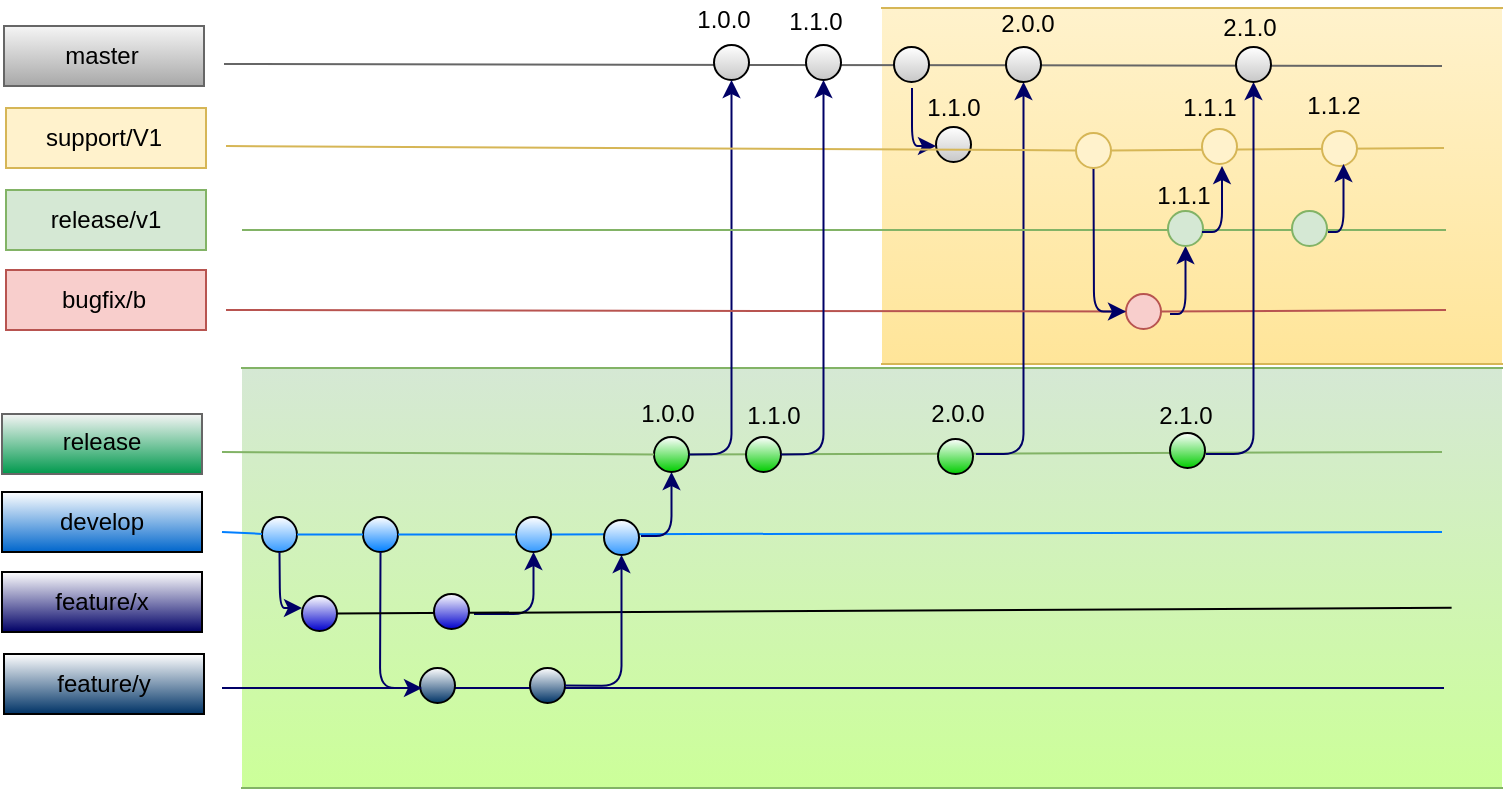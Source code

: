 <mxfile version="12.8.8" type="github">
  <diagram id="7X1BECR9ZzV7m8dXaOoN" name="Page-1">
    <mxGraphModel dx="944" dy="555" grid="1" gridSize="10" guides="1" tooltips="1" connect="1" arrows="1" fold="1" page="1" pageScale="1" pageWidth="827" pageHeight="1169" math="0" shadow="0">
      <root>
        <mxCell id="0" />
        <mxCell id="1" parent="0" />
        <mxCell id="vg6nrwap1aa7qGH-DQrM-14" value="" style="shape=partialRectangle;whiteSpace=wrap;html=1;left=0;right=0;fillColor=#fff2cc;strokeColor=#d6b656;gradientColor=#FFE599;" vertex="1" parent="1">
          <mxGeometry x="460" y="90" width="310" height="178" as="geometry" />
        </mxCell>
        <mxCell id="vg6nrwap1aa7qGH-DQrM-1" value="" style="shape=partialRectangle;whiteSpace=wrap;html=1;left=0;right=0;fillColor=#d5e8d4;strokeColor=#82b366;gradientColor=#CCFF99;" vertex="1" parent="1">
          <mxGeometry x="140" y="270" width="630" height="210" as="geometry" />
        </mxCell>
        <mxCell id="9ZFUQ1CrxA7jaHmztUz1-2" value="" style="endArrow=none;html=1;fillColor=#d5e8d4;strokeColor=#82b366;" parent="1" source="9ZFUQ1CrxA7jaHmztUz1-41" edge="1">
          <mxGeometry width="50" height="50" relative="1" as="geometry">
            <mxPoint x="130" y="312" as="sourcePoint" />
            <mxPoint x="740" y="312" as="targetPoint" />
          </mxGeometry>
        </mxCell>
        <mxCell id="9ZFUQ1CrxA7jaHmztUz1-3" value="" style="endArrow=none;html=1;strokeColor=#007FFF;" parent="1" source="9ZFUQ1CrxA7jaHmztUz1-34" edge="1">
          <mxGeometry width="50" height="50" relative="1" as="geometry">
            <mxPoint x="130" y="352" as="sourcePoint" />
            <mxPoint x="740" y="352" as="targetPoint" />
          </mxGeometry>
        </mxCell>
        <mxCell id="9ZFUQ1CrxA7jaHmztUz1-6" value="" style="rounded=0;whiteSpace=wrap;html=1;fillColor=#f5f5f5;strokeColor=#666666;fontColor=#333333;gradientColor=#00994D;" parent="1" vertex="1">
          <mxGeometry x="20" y="293" width="100" height="30" as="geometry" />
        </mxCell>
        <mxCell id="9ZFUQ1CrxA7jaHmztUz1-7" value="" style="rounded=0;whiteSpace=wrap;html=1;gradientColor=#0066CC;" parent="1" vertex="1">
          <mxGeometry x="20" y="332" width="100" height="30" as="geometry" />
        </mxCell>
        <mxCell id="9ZFUQ1CrxA7jaHmztUz1-8" value="" style="rounded=0;whiteSpace=wrap;html=1;gradientColor=#000066;" parent="1" vertex="1">
          <mxGeometry x="20" y="372" width="100" height="30" as="geometry" />
        </mxCell>
        <mxCell id="9ZFUQ1CrxA7jaHmztUz1-9" value="release" style="text;html=1;strokeColor=none;fillColor=none;align=center;verticalAlign=middle;whiteSpace=wrap;rounded=0;" parent="1" vertex="1">
          <mxGeometry x="50" y="297" width="40" height="20" as="geometry" />
        </mxCell>
        <mxCell id="9ZFUQ1CrxA7jaHmztUz1-10" value="develop" style="text;html=1;strokeColor=none;fillColor=none;align=center;verticalAlign=middle;whiteSpace=wrap;rounded=0;" parent="1" vertex="1">
          <mxGeometry x="50" y="337" width="40" height="20" as="geometry" />
        </mxCell>
        <mxCell id="9ZFUQ1CrxA7jaHmztUz1-11" value="feature/x" style="text;html=1;strokeColor=none;fillColor=none;align=center;verticalAlign=middle;whiteSpace=wrap;rounded=0;" parent="1" vertex="1">
          <mxGeometry x="50" y="377" width="40" height="20" as="geometry" />
        </mxCell>
        <mxCell id="9ZFUQ1CrxA7jaHmztUz1-12" value="" style="endArrow=none;html=1;strokeColor=#000066;" parent="1" edge="1">
          <mxGeometry width="50" height="50" relative="1" as="geometry">
            <mxPoint x="130" y="430" as="sourcePoint" />
            <mxPoint x="741" y="430" as="targetPoint" />
            <Array as="points">
              <mxPoint x="340" y="430" />
            </Array>
          </mxGeometry>
        </mxCell>
        <mxCell id="9ZFUQ1CrxA7jaHmztUz1-13" value="" style="rounded=0;whiteSpace=wrap;html=1;gradientColor=#003366;" parent="1" vertex="1">
          <mxGeometry x="21" y="413" width="100" height="30" as="geometry" />
        </mxCell>
        <mxCell id="9ZFUQ1CrxA7jaHmztUz1-14" value="feature/y" style="text;html=1;strokeColor=none;fillColor=none;align=center;verticalAlign=middle;whiteSpace=wrap;rounded=0;" parent="1" vertex="1">
          <mxGeometry x="51" y="418" width="40" height="20" as="geometry" />
        </mxCell>
        <mxCell id="9ZFUQ1CrxA7jaHmztUz1-16" value="" style="ellipse;whiteSpace=wrap;html=1;aspect=fixed;gradientColor=#3399FF;" parent="1" vertex="1">
          <mxGeometry x="150" y="344.5" width="17.5" height="17.5" as="geometry" />
        </mxCell>
        <mxCell id="9ZFUQ1CrxA7jaHmztUz1-17" value="" style="endArrow=none;html=1;strokeColor=#007FFF;" parent="1" target="9ZFUQ1CrxA7jaHmztUz1-16" edge="1">
          <mxGeometry width="50" height="50" relative="1" as="geometry">
            <mxPoint x="130" y="352" as="sourcePoint" />
            <mxPoint x="740" y="352" as="targetPoint" />
          </mxGeometry>
        </mxCell>
        <mxCell id="9ZFUQ1CrxA7jaHmztUz1-18" value="" style="ellipse;whiteSpace=wrap;html=1;aspect=fixed;gradientColor=#0000CC;" parent="1" vertex="1">
          <mxGeometry x="170" y="384" width="17.5" height="17.5" as="geometry" />
        </mxCell>
        <mxCell id="9ZFUQ1CrxA7jaHmztUz1-20" value="" style="ellipse;whiteSpace=wrap;html=1;aspect=fixed;gradientColor=#003366;" parent="1" vertex="1">
          <mxGeometry x="229" y="420" width="17.5" height="17.5" as="geometry" />
        </mxCell>
        <mxCell id="9ZFUQ1CrxA7jaHmztUz1-22" value="" style="ellipse;whiteSpace=wrap;html=1;aspect=fixed;gradientColor=#007FFF;" parent="1" vertex="1">
          <mxGeometry x="200.5" y="344.5" width="17.5" height="17.5" as="geometry" />
        </mxCell>
        <mxCell id="9ZFUQ1CrxA7jaHmztUz1-23" value="" style="endArrow=none;html=1;strokeColor=#007FFF;" parent="1" source="9ZFUQ1CrxA7jaHmztUz1-16" target="9ZFUQ1CrxA7jaHmztUz1-22" edge="1">
          <mxGeometry width="50" height="50" relative="1" as="geometry">
            <mxPoint x="197.5" y="323.234" as="sourcePoint" />
            <mxPoint x="740" y="322" as="targetPoint" />
          </mxGeometry>
        </mxCell>
        <mxCell id="9ZFUQ1CrxA7jaHmztUz1-28" value="" style="edgeStyle=elbowEdgeStyle;elbow=horizontal;endArrow=classic;html=1;strokeColor=#000066;exitX=0.5;exitY=1;exitDx=0;exitDy=0;" parent="1" source="9ZFUQ1CrxA7jaHmztUz1-16" edge="1">
          <mxGeometry width="50" height="50" relative="1" as="geometry">
            <mxPoint x="187.5" y="322" as="sourcePoint" />
            <mxPoint x="170" y="390" as="targetPoint" />
            <Array as="points">
              <mxPoint x="159" y="400" />
              <mxPoint x="159" y="390" />
            </Array>
          </mxGeometry>
        </mxCell>
        <mxCell id="9ZFUQ1CrxA7jaHmztUz1-32" value="" style="edgeStyle=elbowEdgeStyle;elbow=horizontal;endArrow=classic;html=1;strokeColor=#000066;exitX=0.5;exitY=1;exitDx=0;exitDy=0;" parent="1" source="9ZFUQ1CrxA7jaHmztUz1-22" edge="1">
          <mxGeometry width="50" height="50" relative="1" as="geometry">
            <mxPoint x="251.25" y="339" as="sourcePoint" />
            <mxPoint x="230" y="430" as="targetPoint" />
            <Array as="points">
              <mxPoint x="209" y="430" />
            </Array>
          </mxGeometry>
        </mxCell>
        <mxCell id="9ZFUQ1CrxA7jaHmztUz1-33" value="" style="ellipse;whiteSpace=wrap;html=1;aspect=fixed;gradientColor=#003366;" parent="1" vertex="1">
          <mxGeometry x="284" y="420" width="17.5" height="17.5" as="geometry" />
        </mxCell>
        <mxCell id="9ZFUQ1CrxA7jaHmztUz1-34" value="" style="ellipse;whiteSpace=wrap;html=1;aspect=fixed;gradientColor=#3399FF;" parent="1" vertex="1">
          <mxGeometry x="277" y="344.5" width="17.5" height="17.5" as="geometry" />
        </mxCell>
        <mxCell id="9ZFUQ1CrxA7jaHmztUz1-35" value="" style="endArrow=none;html=1;strokeColor=#007FFF;" parent="1" source="9ZFUQ1CrxA7jaHmztUz1-22" target="9ZFUQ1CrxA7jaHmztUz1-34" edge="1">
          <mxGeometry width="50" height="50" relative="1" as="geometry">
            <mxPoint x="260.0" y="323.232" as="sourcePoint" />
            <mxPoint x="740" y="322" as="targetPoint" />
          </mxGeometry>
        </mxCell>
        <mxCell id="9ZFUQ1CrxA7jaHmztUz1-37" value="" style="edgeStyle=elbowEdgeStyle;elbow=vertical;endArrow=classic;html=1;strokeColor=#000066;entryX=0.5;entryY=1;entryDx=0;entryDy=0;" parent="1" edge="1" target="9ZFUQ1CrxA7jaHmztUz1-34">
          <mxGeometry width="50" height="50" relative="1" as="geometry">
            <mxPoint x="256" y="393" as="sourcePoint" />
            <mxPoint x="306" y="360" as="targetPoint" />
            <Array as="points">
              <mxPoint x="306" y="393" />
            </Array>
          </mxGeometry>
        </mxCell>
        <mxCell id="9ZFUQ1CrxA7jaHmztUz1-38" value="" style="ellipse;whiteSpace=wrap;html=1;aspect=fixed;gradientColor=#3399FF;" parent="1" vertex="1">
          <mxGeometry x="321" y="346" width="17.5" height="17.5" as="geometry" />
        </mxCell>
        <mxCell id="9ZFUQ1CrxA7jaHmztUz1-42" value="" style="edgeStyle=elbowEdgeStyle;elbow=vertical;endArrow=classic;html=1;strokeColor=#000066;entryX=0.5;entryY=1;entryDx=0;entryDy=0;" parent="1" edge="1" target="9ZFUQ1CrxA7jaHmztUz1-41">
          <mxGeometry width="50" height="50" relative="1" as="geometry">
            <mxPoint x="339.5" y="354" as="sourcePoint" />
            <mxPoint x="389.5" y="321" as="targetPoint" />
            <Array as="points">
              <mxPoint x="389.5" y="354" />
            </Array>
          </mxGeometry>
        </mxCell>
        <mxCell id="9ZFUQ1CrxA7jaHmztUz1-41" value="" style="ellipse;whiteSpace=wrap;html=1;aspect=fixed;gradientColor=#00CC00;" parent="1" vertex="1">
          <mxGeometry x="346" y="304.5" width="17.5" height="17.5" as="geometry" />
        </mxCell>
        <mxCell id="9ZFUQ1CrxA7jaHmztUz1-43" value="" style="endArrow=none;html=1;fillColor=#d5e8d4;strokeColor=#82b366;" parent="1" target="9ZFUQ1CrxA7jaHmztUz1-41" edge="1">
          <mxGeometry width="50" height="50" relative="1" as="geometry">
            <mxPoint x="130" y="312" as="sourcePoint" />
            <mxPoint x="740" y="312" as="targetPoint" />
          </mxGeometry>
        </mxCell>
        <mxCell id="M0Mpdi-mKDBLYwmACuWR-1" value="" style="rounded=0;whiteSpace=wrap;html=1;fillColor=#f5f5f5;strokeColor=#666666;fontColor=#333333;gradientColor=#A8A8A8;" parent="1" vertex="1">
          <mxGeometry x="21" y="99" width="100" height="30" as="geometry" />
        </mxCell>
        <mxCell id="M0Mpdi-mKDBLYwmACuWR-2" value="" style="endArrow=none;html=1;fillColor=#f5f5f5;strokeColor=#666666;" parent="1" edge="1">
          <mxGeometry width="50" height="50" relative="1" as="geometry">
            <mxPoint x="131" y="118" as="sourcePoint" />
            <mxPoint x="740" y="119" as="targetPoint" />
          </mxGeometry>
        </mxCell>
        <mxCell id="M0Mpdi-mKDBLYwmACuWR-3" value="" style="ellipse;whiteSpace=wrap;html=1;aspect=fixed;gradientColor=#C7C7C7;" parent="1" vertex="1">
          <mxGeometry x="376" y="108.5" width="17.5" height="17.5" as="geometry" />
        </mxCell>
        <mxCell id="M0Mpdi-mKDBLYwmACuWR-4" value="" style="edgeStyle=elbowEdgeStyle;elbow=vertical;endArrow=classic;html=1;strokeColor=#000066;entryX=0.5;entryY=1;entryDx=0;entryDy=0;exitX=1;exitY=0.5;exitDx=0;exitDy=0;" parent="1" edge="1" source="9ZFUQ1CrxA7jaHmztUz1-41">
          <mxGeometry width="50" height="50" relative="1" as="geometry">
            <mxPoint x="380" y="310" as="sourcePoint" />
            <mxPoint x="384.75" y="126" as="targetPoint" />
            <Array as="points">
              <mxPoint x="385" y="313" />
            </Array>
          </mxGeometry>
        </mxCell>
        <mxCell id="M0Mpdi-mKDBLYwmACuWR-6" value="master" style="text;html=1;strokeColor=none;fillColor=none;align=center;verticalAlign=middle;whiteSpace=wrap;rounded=0;" parent="1" vertex="1">
          <mxGeometry x="50" y="104" width="40" height="20" as="geometry" />
        </mxCell>
        <mxCell id="FS6TIJtpVs7ixiQyFC9U-1" value="1.0.0" style="text;html=1;strokeColor=none;fillColor=none;align=center;verticalAlign=middle;whiteSpace=wrap;rounded=0;" parent="1" vertex="1">
          <mxGeometry x="332.75" y="283" width="40" height="20" as="geometry" />
        </mxCell>
        <mxCell id="FS6TIJtpVs7ixiQyFC9U-2" value="" style="rounded=0;whiteSpace=wrap;html=1;fillColor=#fff2cc;strokeColor=#d6b656;" parent="1" vertex="1">
          <mxGeometry x="22" y="140" width="100" height="30" as="geometry" />
        </mxCell>
        <mxCell id="FS6TIJtpVs7ixiQyFC9U-3" value="" style="endArrow=none;html=1;fillColor=#fff2cc;strokeColor=#d6b656;" parent="1" source="FS6TIJtpVs7ixiQyFC9U-21" edge="1">
          <mxGeometry width="50" height="50" relative="1" as="geometry">
            <mxPoint x="132" y="159" as="sourcePoint" />
            <mxPoint x="741" y="160" as="targetPoint" />
          </mxGeometry>
        </mxCell>
        <mxCell id="FS6TIJtpVs7ixiQyFC9U-4" value="" style="ellipse;whiteSpace=wrap;html=1;aspect=fixed;gradientColor=#C7C7C7;" parent="1" vertex="1">
          <mxGeometry x="487" y="149.5" width="17.5" height="17.5" as="geometry" />
        </mxCell>
        <mxCell id="FS6TIJtpVs7ixiQyFC9U-5" value="1.1.0" style="text;html=1;strokeColor=none;fillColor=none;align=center;verticalAlign=middle;whiteSpace=wrap;rounded=0;" parent="1" vertex="1">
          <mxGeometry x="476" y="130" width="40" height="20" as="geometry" />
        </mxCell>
        <mxCell id="FS6TIJtpVs7ixiQyFC9U-6" value="support/V1" style="text;html=1;strokeColor=none;fillColor=none;align=center;verticalAlign=middle;whiteSpace=wrap;rounded=0;" parent="1" vertex="1">
          <mxGeometry x="51" y="145" width="40" height="20" as="geometry" />
        </mxCell>
        <mxCell id="FS6TIJtpVs7ixiQyFC9U-8" value="" style="ellipse;whiteSpace=wrap;html=1;aspect=fixed;gradientColor=#00CC00;" parent="1" vertex="1">
          <mxGeometry x="488" y="305.5" width="17.5" height="17.5" as="geometry" />
        </mxCell>
        <mxCell id="FS6TIJtpVs7ixiQyFC9U-9" value="2.0.0" style="text;html=1;strokeColor=none;fillColor=none;align=center;verticalAlign=middle;whiteSpace=wrap;rounded=0;" parent="1" vertex="1">
          <mxGeometry x="477.75" y="283" width="40" height="20" as="geometry" />
        </mxCell>
        <mxCell id="FS6TIJtpVs7ixiQyFC9U-10" value="" style="ellipse;whiteSpace=wrap;html=1;aspect=fixed;gradientColor=#C7C7C7;" parent="1" vertex="1">
          <mxGeometry x="466" y="109.5" width="17.5" height="17.5" as="geometry" />
        </mxCell>
        <mxCell id="FS6TIJtpVs7ixiQyFC9U-11" value="" style="edgeStyle=elbowEdgeStyle;elbow=horizontal;endArrow=classic;html=1;strokeColor=#000066;" parent="1" edge="1">
          <mxGeometry width="50" height="50" relative="1" as="geometry">
            <mxPoint x="475" y="130" as="sourcePoint" />
            <mxPoint x="487" y="159" as="targetPoint" />
            <Array as="points">
              <mxPoint x="475" y="159" />
            </Array>
          </mxGeometry>
        </mxCell>
        <mxCell id="FS6TIJtpVs7ixiQyFC9U-12" value="" style="edgeStyle=elbowEdgeStyle;elbow=vertical;endArrow=classic;html=1;strokeColor=#000066;entryX=0.5;entryY=1;entryDx=0;entryDy=0;" parent="1" edge="1" target="FS6TIJtpVs7ixiQyFC9U-13">
          <mxGeometry width="50" height="50" relative="1" as="geometry">
            <mxPoint x="507" y="313" as="sourcePoint" />
            <mxPoint x="537.25" y="159" as="targetPoint" />
            <Array as="points">
              <mxPoint x="537" y="313" />
            </Array>
          </mxGeometry>
        </mxCell>
        <mxCell id="FS6TIJtpVs7ixiQyFC9U-13" value="" style="ellipse;whiteSpace=wrap;html=1;aspect=fixed;gradientColor=#C7C7C7;" parent="1" vertex="1">
          <mxGeometry x="522" y="109.5" width="17.5" height="17.5" as="geometry" />
        </mxCell>
        <mxCell id="FS6TIJtpVs7ixiQyFC9U-14" value="2.0.0" style="text;html=1;strokeColor=none;fillColor=none;align=center;verticalAlign=middle;whiteSpace=wrap;rounded=0;" parent="1" vertex="1">
          <mxGeometry x="513" y="88" width="40" height="20" as="geometry" />
        </mxCell>
        <mxCell id="FS6TIJtpVs7ixiQyFC9U-15" value="" style="endArrow=none;html=1;strokeColor=#82b366;fillColor=#d5e8d4;" parent="1" edge="1">
          <mxGeometry width="50" height="50" relative="1" as="geometry">
            <mxPoint x="140" y="201" as="sourcePoint" />
            <mxPoint x="742" y="201" as="targetPoint" />
          </mxGeometry>
        </mxCell>
        <mxCell id="FS6TIJtpVs7ixiQyFC9U-16" value="" style="endArrow=none;html=1;strokeColor=#b85450;fillColor=#f8cecc;" parent="1" source="FS6TIJtpVs7ixiQyFC9U-23" edge="1">
          <mxGeometry width="50" height="50" relative="1" as="geometry">
            <mxPoint x="132" y="241" as="sourcePoint" />
            <mxPoint x="742" y="241" as="targetPoint" />
          </mxGeometry>
        </mxCell>
        <mxCell id="FS6TIJtpVs7ixiQyFC9U-17" value="" style="rounded=0;whiteSpace=wrap;html=1;fillColor=#d5e8d4;strokeColor=#82b366;" parent="1" vertex="1">
          <mxGeometry x="22" y="181" width="100" height="30" as="geometry" />
        </mxCell>
        <mxCell id="FS6TIJtpVs7ixiQyFC9U-18" value="" style="rounded=0;whiteSpace=wrap;html=1;fillColor=#f8cecc;strokeColor=#b85450;" parent="1" vertex="1">
          <mxGeometry x="22" y="221" width="100" height="30" as="geometry" />
        </mxCell>
        <mxCell id="FS6TIJtpVs7ixiQyFC9U-19" value="release/v1" style="text;html=1;strokeColor=none;fillColor=none;align=center;verticalAlign=middle;whiteSpace=wrap;rounded=0;" parent="1" vertex="1">
          <mxGeometry x="52" y="186" width="40" height="20" as="geometry" />
        </mxCell>
        <mxCell id="FS6TIJtpVs7ixiQyFC9U-20" value="bugfix/b" style="text;html=1;strokeColor=none;fillColor=none;align=center;verticalAlign=middle;whiteSpace=wrap;rounded=0;" parent="1" vertex="1">
          <mxGeometry x="51" y="226" width="40" height="20" as="geometry" />
        </mxCell>
        <mxCell id="FS6TIJtpVs7ixiQyFC9U-23" value="" style="ellipse;whiteSpace=wrap;html=1;aspect=fixed;fillColor=#f8cecc;strokeColor=#b85450;" parent="1" vertex="1">
          <mxGeometry x="582" y="233" width="17.5" height="17.5" as="geometry" />
        </mxCell>
        <mxCell id="FS6TIJtpVs7ixiQyFC9U-24" value="" style="endArrow=none;html=1;strokeColor=#b85450;fillColor=#f8cecc;" parent="1" target="FS6TIJtpVs7ixiQyFC9U-23" edge="1">
          <mxGeometry width="50" height="50" relative="1" as="geometry">
            <mxPoint x="132" y="241" as="sourcePoint" />
            <mxPoint x="742" y="241" as="targetPoint" />
          </mxGeometry>
        </mxCell>
        <mxCell id="FS6TIJtpVs7ixiQyFC9U-27" value="" style="edgeStyle=elbowEdgeStyle;elbow=horizontal;endArrow=classic;html=1;strokeColor=#000066;exitX=0.5;exitY=1;exitDx=0;exitDy=0;entryX=0;entryY=0.5;entryDx=0;entryDy=0;" parent="1" source="FS6TIJtpVs7ixiQyFC9U-21" edge="1" target="FS6TIJtpVs7ixiQyFC9U-23">
          <mxGeometry width="50" height="50" relative="1" as="geometry">
            <mxPoint x="650.5" y="201" as="sourcePoint" />
            <mxPoint x="671" y="241" as="targetPoint" />
            <Array as="points">
              <mxPoint x="566" y="220" />
            </Array>
          </mxGeometry>
        </mxCell>
        <mxCell id="FS6TIJtpVs7ixiQyFC9U-31" value="" style="edgeStyle=elbowEdgeStyle;elbow=vertical;endArrow=classic;html=1;strokeColor=#000066;entryX=0.5;entryY=1;entryDx=0;entryDy=0;" parent="1" edge="1" target="FS6TIJtpVs7ixiQyFC9U-37">
          <mxGeometry width="50" height="50" relative="1" as="geometry">
            <mxPoint x="604" y="243" as="sourcePoint" />
            <mxPoint x="619" y="200" as="targetPoint" />
            <Array as="points">
              <mxPoint x="647.5" y="243" />
            </Array>
          </mxGeometry>
        </mxCell>
        <mxCell id="FS6TIJtpVs7ixiQyFC9U-21" value="" style="ellipse;whiteSpace=wrap;html=1;aspect=fixed;fillColor=#fff2cc;strokeColor=#d6b656;" parent="1" vertex="1">
          <mxGeometry x="557" y="152.5" width="17.5" height="17.5" as="geometry" />
        </mxCell>
        <mxCell id="FS6TIJtpVs7ixiQyFC9U-36" value="" style="endArrow=none;html=1;fillColor=#fff2cc;strokeColor=#d6b656;" parent="1" target="FS6TIJtpVs7ixiQyFC9U-21" edge="1">
          <mxGeometry width="50" height="50" relative="1" as="geometry">
            <mxPoint x="132" y="159" as="sourcePoint" />
            <mxPoint x="741" y="160" as="targetPoint" />
          </mxGeometry>
        </mxCell>
        <mxCell id="FS6TIJtpVs7ixiQyFC9U-37" value="" style="ellipse;whiteSpace=wrap;html=1;aspect=fixed;fillColor=#d5e8d4;strokeColor=#82b366;" parent="1" vertex="1">
          <mxGeometry x="603" y="191.5" width="17.5" height="17.5" as="geometry" />
        </mxCell>
        <mxCell id="FS6TIJtpVs7ixiQyFC9U-38" value="" style="edgeStyle=elbowEdgeStyle;elbow=vertical;endArrow=classic;html=1;strokeColor=#000066;" parent="1" edge="1">
          <mxGeometry width="50" height="50" relative="1" as="geometry">
            <mxPoint x="620" y="202" as="sourcePoint" />
            <mxPoint x="630" y="169" as="targetPoint" />
            <Array as="points">
              <mxPoint x="663.5" y="202" />
            </Array>
          </mxGeometry>
        </mxCell>
        <mxCell id="FS6TIJtpVs7ixiQyFC9U-39" value="" style="ellipse;whiteSpace=wrap;html=1;aspect=fixed;fillColor=#fff2cc;strokeColor=#d6b656;" parent="1" vertex="1">
          <mxGeometry x="620" y="150.5" width="17.5" height="17.5" as="geometry" />
        </mxCell>
        <mxCell id="FS6TIJtpVs7ixiQyFC9U-40" value="1.1.1" style="text;html=1;strokeColor=none;fillColor=none;align=center;verticalAlign=middle;whiteSpace=wrap;rounded=0;" parent="1" vertex="1">
          <mxGeometry x="604" y="130" width="40" height="20" as="geometry" />
        </mxCell>
        <mxCell id="vg6nrwap1aa7qGH-DQrM-5" value="" style="endArrow=none;html=1;entryX=0.96;entryY=0.571;entryDx=0;entryDy=0;entryPerimeter=0;exitX=1;exitY=0.5;exitDx=0;exitDy=0;" edge="1" parent="1" source="9ZFUQ1CrxA7jaHmztUz1-18" target="vg6nrwap1aa7qGH-DQrM-1">
          <mxGeometry width="50" height="50" relative="1" as="geometry">
            <mxPoint x="390" y="310" as="sourcePoint" />
            <mxPoint x="440" y="260" as="targetPoint" />
          </mxGeometry>
        </mxCell>
        <mxCell id="9ZFUQ1CrxA7jaHmztUz1-29" value="" style="ellipse;whiteSpace=wrap;html=1;aspect=fixed;gradientColor=#0000CC;" parent="1" vertex="1">
          <mxGeometry x="236" y="383" width="17.5" height="17.5" as="geometry" />
        </mxCell>
        <mxCell id="vg6nrwap1aa7qGH-DQrM-7" value="" style="edgeStyle=elbowEdgeStyle;elbow=vertical;endArrow=classic;html=1;strokeColor=#000066;entryX=0.5;entryY=1;entryDx=0;entryDy=0;exitX=1;exitY=0.5;exitDx=0;exitDy=0;" edge="1" parent="1" source="9ZFUQ1CrxA7jaHmztUz1-33" target="9ZFUQ1CrxA7jaHmztUz1-38">
          <mxGeometry width="50" height="50" relative="1" as="geometry">
            <mxPoint x="310" y="430" as="sourcePoint" />
            <mxPoint x="336.937" y="361.937" as="targetPoint" />
            <Array as="points">
              <mxPoint x="330" y="429" />
            </Array>
          </mxGeometry>
        </mxCell>
        <mxCell id="vg6nrwap1aa7qGH-DQrM-8" value="1.0.0" style="text;html=1;strokeColor=none;fillColor=none;align=center;verticalAlign=middle;whiteSpace=wrap;rounded=0;" vertex="1" parent="1">
          <mxGeometry x="360.75" y="86" width="40" height="20" as="geometry" />
        </mxCell>
        <mxCell id="vg6nrwap1aa7qGH-DQrM-9" value="" style="ellipse;whiteSpace=wrap;html=1;aspect=fixed;gradientColor=#00CC00;" vertex="1" parent="1">
          <mxGeometry x="392" y="304.5" width="17.5" height="17.5" as="geometry" />
        </mxCell>
        <mxCell id="vg6nrwap1aa7qGH-DQrM-10" value="" style="ellipse;whiteSpace=wrap;html=1;aspect=fixed;gradientColor=#C7C7C7;" vertex="1" parent="1">
          <mxGeometry x="422" y="108.5" width="17.5" height="17.5" as="geometry" />
        </mxCell>
        <mxCell id="vg6nrwap1aa7qGH-DQrM-11" value="" style="edgeStyle=elbowEdgeStyle;elbow=vertical;endArrow=classic;html=1;strokeColor=#000066;entryX=0.5;entryY=1;entryDx=0;entryDy=0;exitX=1;exitY=0.5;exitDx=0;exitDy=0;" edge="1" parent="1" source="vg6nrwap1aa7qGH-DQrM-9">
          <mxGeometry width="50" height="50" relative="1" as="geometry">
            <mxPoint x="426" y="310" as="sourcePoint" />
            <mxPoint x="430.75" y="126" as="targetPoint" />
            <Array as="points">
              <mxPoint x="431" y="313" />
            </Array>
          </mxGeometry>
        </mxCell>
        <mxCell id="vg6nrwap1aa7qGH-DQrM-12" value="1.1.0" style="text;html=1;strokeColor=none;fillColor=none;align=center;verticalAlign=middle;whiteSpace=wrap;rounded=0;" vertex="1" parent="1">
          <mxGeometry x="385.75" y="284" width="40" height="20" as="geometry" />
        </mxCell>
        <mxCell id="vg6nrwap1aa7qGH-DQrM-13" value="1.1.0" style="text;html=1;strokeColor=none;fillColor=none;align=center;verticalAlign=middle;whiteSpace=wrap;rounded=0;" vertex="1" parent="1">
          <mxGeometry x="406.75" y="87" width="40" height="20" as="geometry" />
        </mxCell>
        <mxCell id="vg6nrwap1aa7qGH-DQrM-15" value="" style="ellipse;whiteSpace=wrap;html=1;aspect=fixed;gradientColor=#00CC00;" vertex="1" parent="1">
          <mxGeometry x="604" y="302.5" width="17.5" height="17.5" as="geometry" />
        </mxCell>
        <mxCell id="vg6nrwap1aa7qGH-DQrM-16" value="" style="edgeStyle=elbowEdgeStyle;elbow=vertical;endArrow=classic;html=1;strokeColor=#000066;entryX=0.5;entryY=1;entryDx=0;entryDy=0;" edge="1" parent="1" target="vg6nrwap1aa7qGH-DQrM-17">
          <mxGeometry width="50" height="50" relative="1" as="geometry">
            <mxPoint x="622" y="313" as="sourcePoint" />
            <mxPoint x="652.25" y="159" as="targetPoint" />
            <Array as="points">
              <mxPoint x="652" y="313" />
            </Array>
          </mxGeometry>
        </mxCell>
        <mxCell id="vg6nrwap1aa7qGH-DQrM-17" value="" style="ellipse;whiteSpace=wrap;html=1;aspect=fixed;gradientColor=#C7C7C7;" vertex="1" parent="1">
          <mxGeometry x="637" y="109.5" width="17.5" height="17.5" as="geometry" />
        </mxCell>
        <mxCell id="vg6nrwap1aa7qGH-DQrM-18" value="2.1.0" style="text;html=1;strokeColor=none;fillColor=none;align=center;verticalAlign=middle;whiteSpace=wrap;rounded=0;" vertex="1" parent="1">
          <mxGeometry x="591.75" y="284" width="40" height="20" as="geometry" />
        </mxCell>
        <mxCell id="vg6nrwap1aa7qGH-DQrM-19" value="2.1.0" style="text;html=1;strokeColor=none;fillColor=none;align=center;verticalAlign=middle;whiteSpace=wrap;rounded=0;" vertex="1" parent="1">
          <mxGeometry x="624" y="90" width="40" height="20" as="geometry" />
        </mxCell>
        <mxCell id="vg6nrwap1aa7qGH-DQrM-20" value="1.1.1" style="text;html=1;strokeColor=none;fillColor=none;align=center;verticalAlign=middle;whiteSpace=wrap;rounded=0;" vertex="1" parent="1">
          <mxGeometry x="591" y="174" width="40" height="20" as="geometry" />
        </mxCell>
        <mxCell id="vg6nrwap1aa7qGH-DQrM-23" value="" style="ellipse;whiteSpace=wrap;html=1;aspect=fixed;fillColor=#d5e8d4;strokeColor=#82b366;" vertex="1" parent="1">
          <mxGeometry x="665" y="191.5" width="17.5" height="17.5" as="geometry" />
        </mxCell>
        <mxCell id="vg6nrwap1aa7qGH-DQrM-24" value="" style="ellipse;whiteSpace=wrap;html=1;aspect=fixed;fillColor=#fff2cc;strokeColor=#d6b656;" vertex="1" parent="1">
          <mxGeometry x="680" y="151.5" width="17.5" height="17.5" as="geometry" />
        </mxCell>
        <mxCell id="vg6nrwap1aa7qGH-DQrM-25" value="" style="edgeStyle=elbowEdgeStyle;elbow=vertical;endArrow=classic;html=1;strokeColor=#000066;entryX=0.5;entryY=1;entryDx=0;entryDy=0;" edge="1" parent="1">
          <mxGeometry width="50" height="50" relative="1" as="geometry">
            <mxPoint x="683" y="202" as="sourcePoint" />
            <mxPoint x="690.75" y="168" as="targetPoint" />
            <Array as="points">
              <mxPoint x="726.5" y="202" />
            </Array>
          </mxGeometry>
        </mxCell>
        <mxCell id="vg6nrwap1aa7qGH-DQrM-26" value="1.1.2" style="text;html=1;strokeColor=none;fillColor=none;align=center;verticalAlign=middle;whiteSpace=wrap;rounded=0;" vertex="1" parent="1">
          <mxGeometry x="666" y="129" width="40" height="20" as="geometry" />
        </mxCell>
      </root>
    </mxGraphModel>
  </diagram>
</mxfile>
